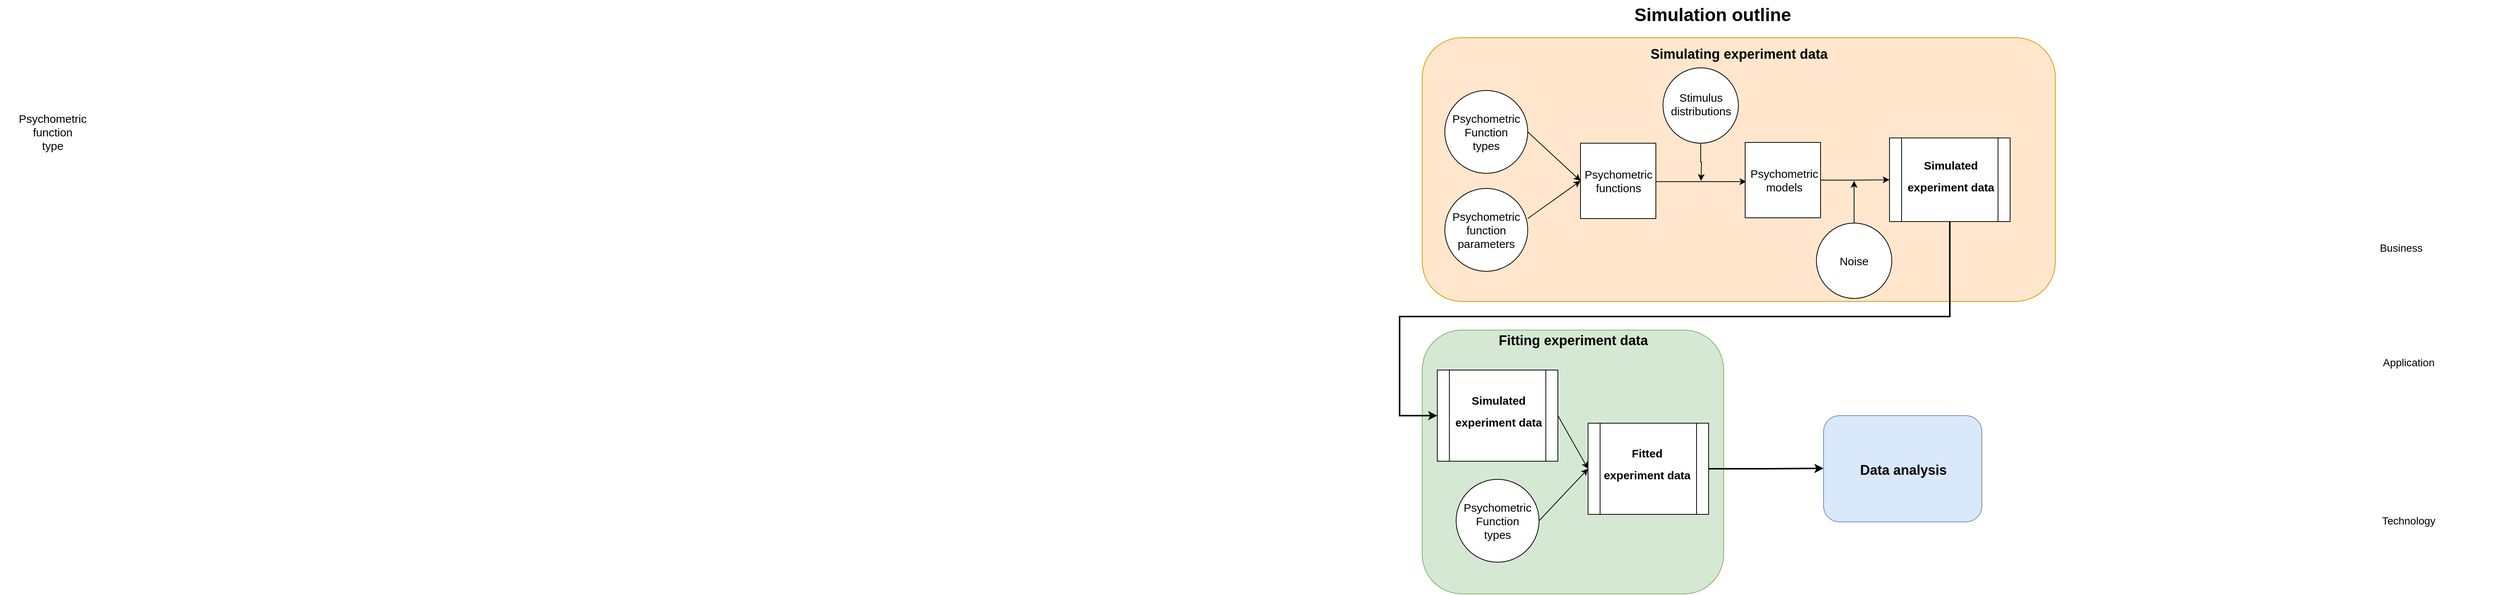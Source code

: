 <mxfile version="10.8.0" type="device"><diagram name="Page-1" id="44bbcf24-548e-d532-59d3-359de5b44cbb"><mxGraphModel dx="4834" dy="778" grid="1" gridSize="10" guides="1" tooltips="1" connect="1" arrows="1" fold="1" page="1" pageScale="1.5" pageWidth="1169" pageHeight="826" background="none" math="0" shadow="0"><root><mxCell id="0" style=";html=1;"/><mxCell id="1" style=";html=1;" parent="0"/><mxCell id="6eae4fabf1afb631-29" value="Technology" style="text;html=1;strokeColor=none;fillColor=none;align=center;verticalAlign=middle;whiteSpace=wrap;fontSize=14;" parent="1" vertex="1"><mxGeometry x="1299" y="721" width="240" height="20" as="geometry"/></mxCell><mxCell id="6eae4fabf1afb631-30" value="Application" style="text;html=1;strokeColor=none;fillColor=none;align=center;verticalAlign=middle;whiteSpace=wrap;fontSize=14;" parent="1" vertex="1"><mxGeometry x="1299" y="511" width="240" height="20" as="geometry"/></mxCell><mxCell id="6eae4fabf1afb631-31" value="Business" style="text;html=1;strokeColor=none;fillColor=none;align=center;verticalAlign=middle;whiteSpace=wrap;fontSize=14;" parent="1" vertex="1"><mxGeometry x="1289" y="359" width="240" height="20" as="geometry"/></mxCell><mxCell id="6eae4fabf1afb631-37" value="&lt;div&gt;Simulation outline&lt;br&gt;&lt;/div&gt;" style="text;strokeColor=none;fillColor=none;html=1;fontSize=24;fontStyle=1;verticalAlign=middle;align=center;" parent="1" vertex="1"><mxGeometry x="200" y="40" width="590" height="40" as="geometry"/></mxCell><mxCell id="qiomCylii-otoutUahru-1" value="" style="rounded=1;whiteSpace=wrap;html=1;fillColor=#ffe6cc;strokeColor=#d79b00;" vertex="1" parent="1"><mxGeometry x="110" y="90" width="840" height="350" as="geometry"/></mxCell><mxCell id="qiomCylii-otoutUahru-5" value="" style="ellipse;whiteSpace=wrap;html=1;aspect=fixed;" vertex="1" parent="1"><mxGeometry x="140" y="160" width="110" height="110" as="geometry"/></mxCell><mxCell id="qiomCylii-otoutUahru-6" value="&lt;div style=&quot;font-size: 15px&quot;&gt;&lt;font style=&quot;font-size: 15px&quot;&gt;Psychometric&lt;/font&gt;&lt;/div&gt;&lt;div style=&quot;font-size: 15px&quot;&gt;&lt;font style=&quot;font-size: 15px&quot;&gt;function&lt;/font&gt;&lt;/div&gt;&lt;div style=&quot;font-size: 15px&quot;&gt;&lt;font style=&quot;font-size: 15px&quot;&gt;type&lt;br&gt;&lt;/font&gt;&lt;/div&gt;" style="text;html=1;strokeColor=none;fillColor=none;align=center;verticalAlign=middle;whiteSpace=wrap;rounded=0;" vertex="1" parent="1"><mxGeometry x="-1777" y="160" width="140" height="110" as="geometry"/></mxCell><mxCell id="qiomCylii-otoutUahru-10" value="" style="ellipse;whiteSpace=wrap;html=1;aspect=fixed;" vertex="1" parent="1"><mxGeometry x="140" y="290" width="110" height="110" as="geometry"/></mxCell><mxCell id="qiomCylii-otoutUahru-11" value="&lt;div style=&quot;font-size: 15px&quot;&gt;&lt;font style=&quot;font-size: 15px&quot;&gt;Psychometric&lt;/font&gt;&lt;/div&gt;&lt;div style=&quot;font-size: 15px&quot;&gt;&lt;font style=&quot;font-size: 15px&quot;&gt;function&lt;/font&gt;&lt;/div&gt;&lt;div style=&quot;font-size: 15px&quot;&gt;&lt;font style=&quot;font-size: 15px&quot;&gt;parameters&lt;br&gt;&lt;/font&gt;&lt;/div&gt;" style="text;html=1;strokeColor=none;fillColor=none;align=center;verticalAlign=middle;whiteSpace=wrap;rounded=0;" vertex="1" parent="1"><mxGeometry x="140" y="290" width="110" height="110" as="geometry"/></mxCell><mxCell id="qiomCylii-otoutUahru-13" value="" style="shape=process;whiteSpace=wrap;html=1;backgroundOutline=1;" vertex="1" parent="1"><mxGeometry x="730" y="223" width="160" height="111" as="geometry"/></mxCell><mxCell id="qiomCylii-otoutUahru-15" value="&lt;div style=&quot;font-size: 15px&quot;&gt;&lt;font style=&quot;font-size: 15px&quot;&gt;Psychometric&lt;/font&gt;&lt;/div&gt;&lt;div style=&quot;font-size: 15px&quot;&gt;&lt;font style=&quot;font-size: 15px&quot;&gt;Function&lt;/font&gt;&lt;/div&gt;&lt;div style=&quot;font-size: 15px&quot;&gt;&lt;font style=&quot;font-size: 15px&quot;&gt;types&lt;/font&gt;&lt;br&gt;&lt;/div&gt;" style="text;html=1;strokeColor=none;fillColor=none;align=center;verticalAlign=middle;whiteSpace=wrap;rounded=0;" vertex="1" parent="1"><mxGeometry x="140" y="160" width="110" height="110" as="geometry"/></mxCell><mxCell id="qiomCylii-otoutUahru-76" style="edgeStyle=orthogonalEdgeStyle;rounded=0;orthogonalLoop=1;jettySize=auto;html=1;exitX=0.5;exitY=0;exitDx=0;exitDy=0;strokeWidth=1;" edge="1" parent="1" source="qiomCylii-otoutUahru-16"><mxGeometry relative="1" as="geometry"><mxPoint x="683" y="280" as="targetPoint"/></mxGeometry></mxCell><mxCell id="qiomCylii-otoutUahru-16" value="" style="ellipse;whiteSpace=wrap;html=1;aspect=fixed;" vertex="1" parent="1"><mxGeometry x="633" y="336" width="100" height="100" as="geometry"/></mxCell><mxCell id="qiomCylii-otoutUahru-75" style="edgeStyle=orthogonalEdgeStyle;rounded=0;orthogonalLoop=1;jettySize=auto;html=1;exitX=0.5;exitY=1;exitDx=0;exitDy=0;strokeWidth=1;" edge="1" parent="1" source="qiomCylii-otoutUahru-17"><mxGeometry relative="1" as="geometry"><mxPoint x="480" y="280" as="targetPoint"/></mxGeometry></mxCell><mxCell id="qiomCylii-otoutUahru-17" value="" style="ellipse;whiteSpace=wrap;html=1;aspect=fixed;" vertex="1" parent="1"><mxGeometry x="429.5" y="130" width="100" height="100" as="geometry"/></mxCell><mxCell id="qiomCylii-otoutUahru-18" value="" style="endArrow=classic;html=1;entryX=0;entryY=0.5;entryDx=0;entryDy=0;" edge="1" parent="1"><mxGeometry width="50" height="50" relative="1" as="geometry"><mxPoint x="250" y="330" as="sourcePoint"/><mxPoint x="320" y="280" as="targetPoint"/></mxGeometry></mxCell><mxCell id="qiomCylii-otoutUahru-20" value="" style="endArrow=classic;html=1;exitX=1;exitY=0.5;exitDx=0;exitDy=0;" edge="1" parent="1" source="qiomCylii-otoutUahru-5"><mxGeometry width="50" height="50" relative="1" as="geometry"><mxPoint x="260" y="340" as="sourcePoint"/><mxPoint x="320" y="280" as="targetPoint"/></mxGeometry></mxCell><mxCell id="qiomCylii-otoutUahru-21" value="" style="endArrow=classic;html=1;exitX=1;exitY=0.5;exitDx=0;exitDy=0;" edge="1" parent="1"><mxGeometry width="50" height="50" relative="1" as="geometry"><mxPoint x="420" y="281" as="sourcePoint"/><mxPoint x="540" y="281" as="targetPoint"/></mxGeometry></mxCell><mxCell id="qiomCylii-otoutUahru-26" value="&lt;div style=&quot;font-size: 15px&quot;&gt;&lt;font style=&quot;font-size: 15px&quot;&gt;Stimulus&lt;/font&gt;&lt;/div&gt;&lt;div style=&quot;font-size: 15px&quot;&gt;&lt;font style=&quot;font-size: 15px&quot;&gt;distributions&lt;br&gt;&lt;/font&gt;&lt;/div&gt;" style="text;html=1;strokeColor=none;fillColor=none;align=center;verticalAlign=middle;whiteSpace=wrap;rounded=0;" vertex="1" parent="1"><mxGeometry x="430" y="133" width="100" height="90" as="geometry"/></mxCell><mxCell id="qiomCylii-otoutUahru-27" value="&lt;div style=&quot;font-size: 15px&quot;&gt;&lt;font style=&quot;font-size: 15px&quot;&gt;Noise&lt;/font&gt;&lt;/div&gt;" style="text;html=1;strokeColor=none;fillColor=none;align=center;verticalAlign=middle;whiteSpace=wrap;rounded=0;" vertex="1" parent="1"><mxGeometry x="633" y="336" width="100" height="100" as="geometry"/></mxCell><mxCell id="qiomCylii-otoutUahru-29" value="&lt;h1 align=&quot;center&quot;&gt;&lt;font style=&quot;font-size: 15px&quot;&gt;Simulated experiment data&lt;/font&gt;&lt;br&gt;&lt;/h1&gt;&lt;p align=&quot;center&quot;&gt;&lt;br&gt;&lt;/p&gt;" style="text;html=1;strokeColor=none;fillColor=none;spacing=5;spacingTop=-20;whiteSpace=wrap;overflow=hidden;rounded=0;" vertex="1" parent="1"><mxGeometry x="747.5" y="237" width="125" height="86" as="geometry"/></mxCell><mxCell id="qiomCylii-otoutUahru-30" value="&lt;font style=&quot;font-size: 18px&quot;&gt;Simulating experiment data&lt;/font&gt;" style="text;strokeColor=none;fillColor=none;html=1;fontSize=24;fontStyle=1;verticalAlign=middle;align=center;" vertex="1" parent="1"><mxGeometry x="110" y="90" width="840" height="40" as="geometry"/></mxCell><mxCell id="qiomCylii-otoutUahru-32" value="" style="rounded=1;whiteSpace=wrap;html=1;fillColor=#d5e8d4;strokeColor=#82b366;" vertex="1" parent="1"><mxGeometry x="110" y="478" width="400" height="350" as="geometry"/></mxCell><mxCell id="qiomCylii-otoutUahru-33" value="&lt;font style=&quot;font-size: 18px&quot;&gt;Fitting experiment data&lt;/font&gt;" style="text;strokeColor=none;fillColor=none;html=1;fontSize=24;fontStyle=1;verticalAlign=middle;align=center;" vertex="1" parent="1"><mxGeometry x="110" y="470" width="400" height="40" as="geometry"/></mxCell><mxCell id="qiomCylii-otoutUahru-40" value="" style="shape=process;whiteSpace=wrap;html=1;backgroundOutline=1;" vertex="1" parent="1"><mxGeometry x="130" y="531" width="160" height="121" as="geometry"/></mxCell><mxCell id="qiomCylii-otoutUahru-41" value="&lt;h1 align=&quot;center&quot;&gt;&lt;font style=&quot;font-size: 15px&quot;&gt;Simulated experiment data&lt;/font&gt;&lt;br&gt;&lt;/h1&gt;&lt;p align=&quot;center&quot;&gt;&lt;br&gt;&lt;/p&gt;" style="text;html=1;strokeColor=none;fillColor=none;spacing=5;spacingTop=-20;whiteSpace=wrap;overflow=hidden;rounded=0;" vertex="1" parent="1"><mxGeometry x="147.5" y="548.5" width="125" height="86" as="geometry"/></mxCell><mxCell id="qiomCylii-otoutUahru-44" value="" style="ellipse;whiteSpace=wrap;html=1;aspect=fixed;" vertex="1" parent="1"><mxGeometry x="155" y="676" width="110" height="110" as="geometry"/></mxCell><mxCell id="qiomCylii-otoutUahru-45" value="&lt;div style=&quot;font-size: 15px&quot;&gt;&lt;font style=&quot;font-size: 15px&quot;&gt;Psychometric&lt;/font&gt;&lt;/div&gt;&lt;div style=&quot;font-size: 15px&quot;&gt;&lt;font style=&quot;font-size: 15px&quot;&gt;Function&lt;/font&gt;&lt;/div&gt;&lt;div style=&quot;font-size: 15px&quot;&gt;&lt;font style=&quot;font-size: 15px&quot;&gt;types&lt;/font&gt;&lt;br&gt;&lt;/div&gt;" style="text;html=1;strokeColor=none;fillColor=none;align=center;verticalAlign=middle;whiteSpace=wrap;rounded=0;" vertex="1" parent="1"><mxGeometry x="155" y="676" width="110" height="110" as="geometry"/></mxCell><mxCell id="qiomCylii-otoutUahru-64" style="edgeStyle=orthogonalEdgeStyle;rounded=0;orthogonalLoop=1;jettySize=auto;html=1;exitX=1;exitY=0.5;exitDx=0;exitDy=0;entryX=0;entryY=0.5;entryDx=0;entryDy=0;strokeWidth=2;" edge="1" parent="1" source="qiomCylii-otoutUahru-46" target="qiomCylii-otoutUahru-62"><mxGeometry relative="1" as="geometry"/></mxCell><mxCell id="qiomCylii-otoutUahru-46" value="" style="shape=process;whiteSpace=wrap;html=1;backgroundOutline=1;" vertex="1" parent="1"><mxGeometry x="330" y="601.5" width="160" height="121" as="geometry"/></mxCell><mxCell id="qiomCylii-otoutUahru-48" value="&lt;h1 align=&quot;center&quot;&gt;&lt;font style=&quot;font-size: 15px&quot;&gt;Fitted experiment data&lt;/font&gt;&lt;br&gt;&lt;/h1&gt;&lt;p align=&quot;center&quot;&gt;&lt;br&gt;&lt;/p&gt;" style="text;html=1;strokeColor=none;fillColor=none;spacing=5;spacingTop=-20;whiteSpace=wrap;overflow=hidden;rounded=0;" vertex="1" parent="1"><mxGeometry x="345" y="619" width="125" height="86" as="geometry"/></mxCell><mxCell id="qiomCylii-otoutUahru-52" value="" style="endArrow=classic;html=1;entryX=0;entryY=0.5;entryDx=0;entryDy=0;exitX=1;exitY=0.5;exitDx=0;exitDy=0;" edge="1" parent="1" source="qiomCylii-otoutUahru-45" target="qiomCylii-otoutUahru-46"><mxGeometry width="50" height="50" relative="1" as="geometry"><mxPoint x="265" y="726" as="sourcePoint"/><mxPoint x="335" y="676" as="targetPoint"/></mxGeometry></mxCell><mxCell id="qiomCylii-otoutUahru-53" value="" style="endArrow=classic;html=1;entryX=0;entryY=0.5;entryDx=0;entryDy=0;exitX=1;exitY=0.5;exitDx=0;exitDy=0;" edge="1" parent="1" source="qiomCylii-otoutUahru-40" target="qiomCylii-otoutUahru-46"><mxGeometry width="50" height="50" relative="1" as="geometry"><mxPoint x="310" y="610" as="sourcePoint"/><mxPoint x="380" y="560" as="targetPoint"/></mxGeometry></mxCell><mxCell id="qiomCylii-otoutUahru-59" style="edgeStyle=orthogonalEdgeStyle;rounded=0;orthogonalLoop=1;jettySize=auto;html=1;exitX=0.5;exitY=1;exitDx=0;exitDy=0;entryX=0;entryY=0.5;entryDx=0;entryDy=0;strokeWidth=2;" edge="1" parent="1" source="qiomCylii-otoutUahru-13" target="qiomCylii-otoutUahru-40"><mxGeometry relative="1" as="geometry"><Array as="points"><mxPoint x="810" y="460"/><mxPoint x="80" y="460"/><mxPoint x="80" y="592"/></Array></mxGeometry></mxCell><mxCell id="qiomCylii-otoutUahru-61" value="" style="rounded=1;whiteSpace=wrap;html=1;fillColor=#dae8fc;strokeColor=#6c8ebf;" vertex="1" parent="1"><mxGeometry x="642.5" y="591.5" width="210" height="141" as="geometry"/></mxCell><mxCell id="qiomCylii-otoutUahru-62" value="&lt;font style=&quot;font-size: 18px&quot;&gt;Data analysis&lt;/font&gt;" style="text;strokeColor=none;fillColor=none;html=1;fontSize=24;fontStyle=1;verticalAlign=middle;align=center;" vertex="1" parent="1"><mxGeometry x="642.5" y="608.5" width="210" height="106" as="geometry"/></mxCell><mxCell id="qiomCylii-otoutUahru-66" value="" style="whiteSpace=wrap;html=1;aspect=fixed;" vertex="1" parent="1"><mxGeometry x="320" y="230" width="100" height="100" as="geometry"/></mxCell><mxCell id="qiomCylii-otoutUahru-74" style="edgeStyle=orthogonalEdgeStyle;rounded=0;orthogonalLoop=1;jettySize=auto;html=1;exitX=1;exitY=0.5;exitDx=0;exitDy=0;entryX=0;entryY=0.5;entryDx=0;entryDy=0;strokeWidth=1;" edge="1" parent="1" source="qiomCylii-otoutUahru-67" target="qiomCylii-otoutUahru-13"><mxGeometry relative="1" as="geometry"/></mxCell><mxCell id="qiomCylii-otoutUahru-67" value="" style="whiteSpace=wrap;html=1;aspect=fixed;" vertex="1" parent="1"><mxGeometry x="538.5" y="229" width="100" height="100" as="geometry"/></mxCell><mxCell id="qiomCylii-otoutUahru-14" value="&lt;div&gt;&lt;font style=&quot;font-size: 15px&quot;&gt;Psychometric&lt;/font&gt;&lt;/div&gt;&lt;div&gt;&lt;font style=&quot;font-size: 15px&quot;&gt;functions&lt;br&gt;&lt;/font&gt;&lt;/div&gt;" style="text;html=1;strokeColor=none;fillColor=none;align=center;verticalAlign=middle;whiteSpace=wrap;rounded=0;" vertex="1" parent="1"><mxGeometry x="328" y="243" width="85" height="74" as="geometry"/></mxCell><mxCell id="qiomCylii-otoutUahru-68" value="&lt;div&gt;&lt;font style=&quot;font-size: 15px&quot;&gt;Psychometric&lt;/font&gt;&lt;/div&gt;&lt;div&gt;&lt;font style=&quot;font-size: 15px&quot;&gt;models&lt;br&gt;&lt;/font&gt;&lt;/div&gt;" style="text;html=1;strokeColor=none;fillColor=none;align=center;verticalAlign=middle;whiteSpace=wrap;rounded=0;" vertex="1" parent="1"><mxGeometry x="548" y="242" width="85" height="74" as="geometry"/></mxCell></root></mxGraphModel></diagram></mxfile>
